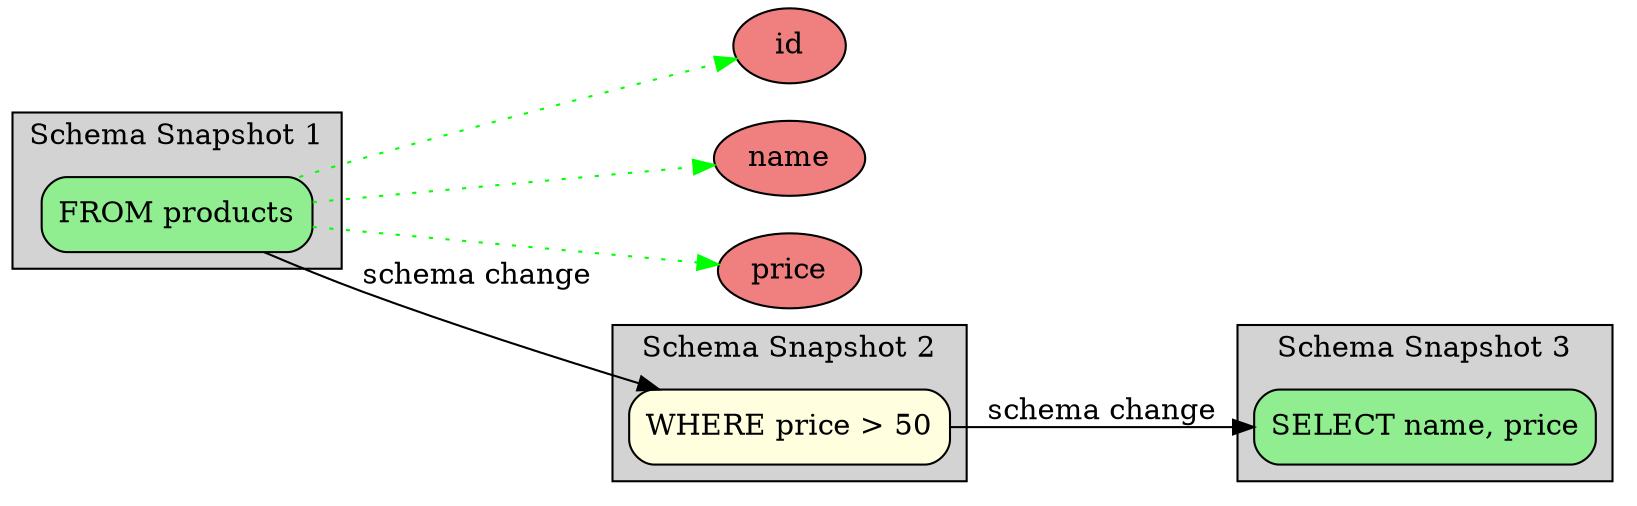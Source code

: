 digraph sqloflow {
  rankdir=LR;
  node [shape=box, style=rounded];

  // Schema view with snapshots
  subgraph cluster_0 {
    label="Schema Snapshot 1";
    style=filled;
    fillcolor=lightgray;
    // Relations: products
    node_0 [label="FROM products", fillcolor=lightgreen, style="filled,rounded"];
  }
  node_1 [label="id", fillcolor=lightcoral, style="filled,rounded", shape=ellipse];
  node_2 [label="name", fillcolor=lightcoral, style="filled,rounded", shape=ellipse];
  node_3 [label="price", fillcolor=lightcoral, style="filled,rounded", shape=ellipse];
  subgraph cluster_1 {
    label="Schema Snapshot 2";
    style=filled;
    fillcolor=lightgray;
    // Relations: products
    node_4 [label="WHERE price > 50", fillcolor=lightyellow, style="filled,rounded"];
  }
  subgraph cluster_2 {
    label="Schema Snapshot 3";
    style=filled;
    fillcolor=lightgray;
    // Relations: _result
    node_5 [label="SELECT name, price", fillcolor=lightgreen, style="filled,rounded"];
  }

  // Schema transformation edges
  node_0 -> node_1 [color=green, style=dotted];
  node_0 -> node_2 [color=green, style=dotted];
  node_0 -> node_3 [color=green, style=dotted];
  node_0 -> node_4 [color=black, label="schema change"];
  node_4 -> node_5 [color=black, label="schema change"];
}